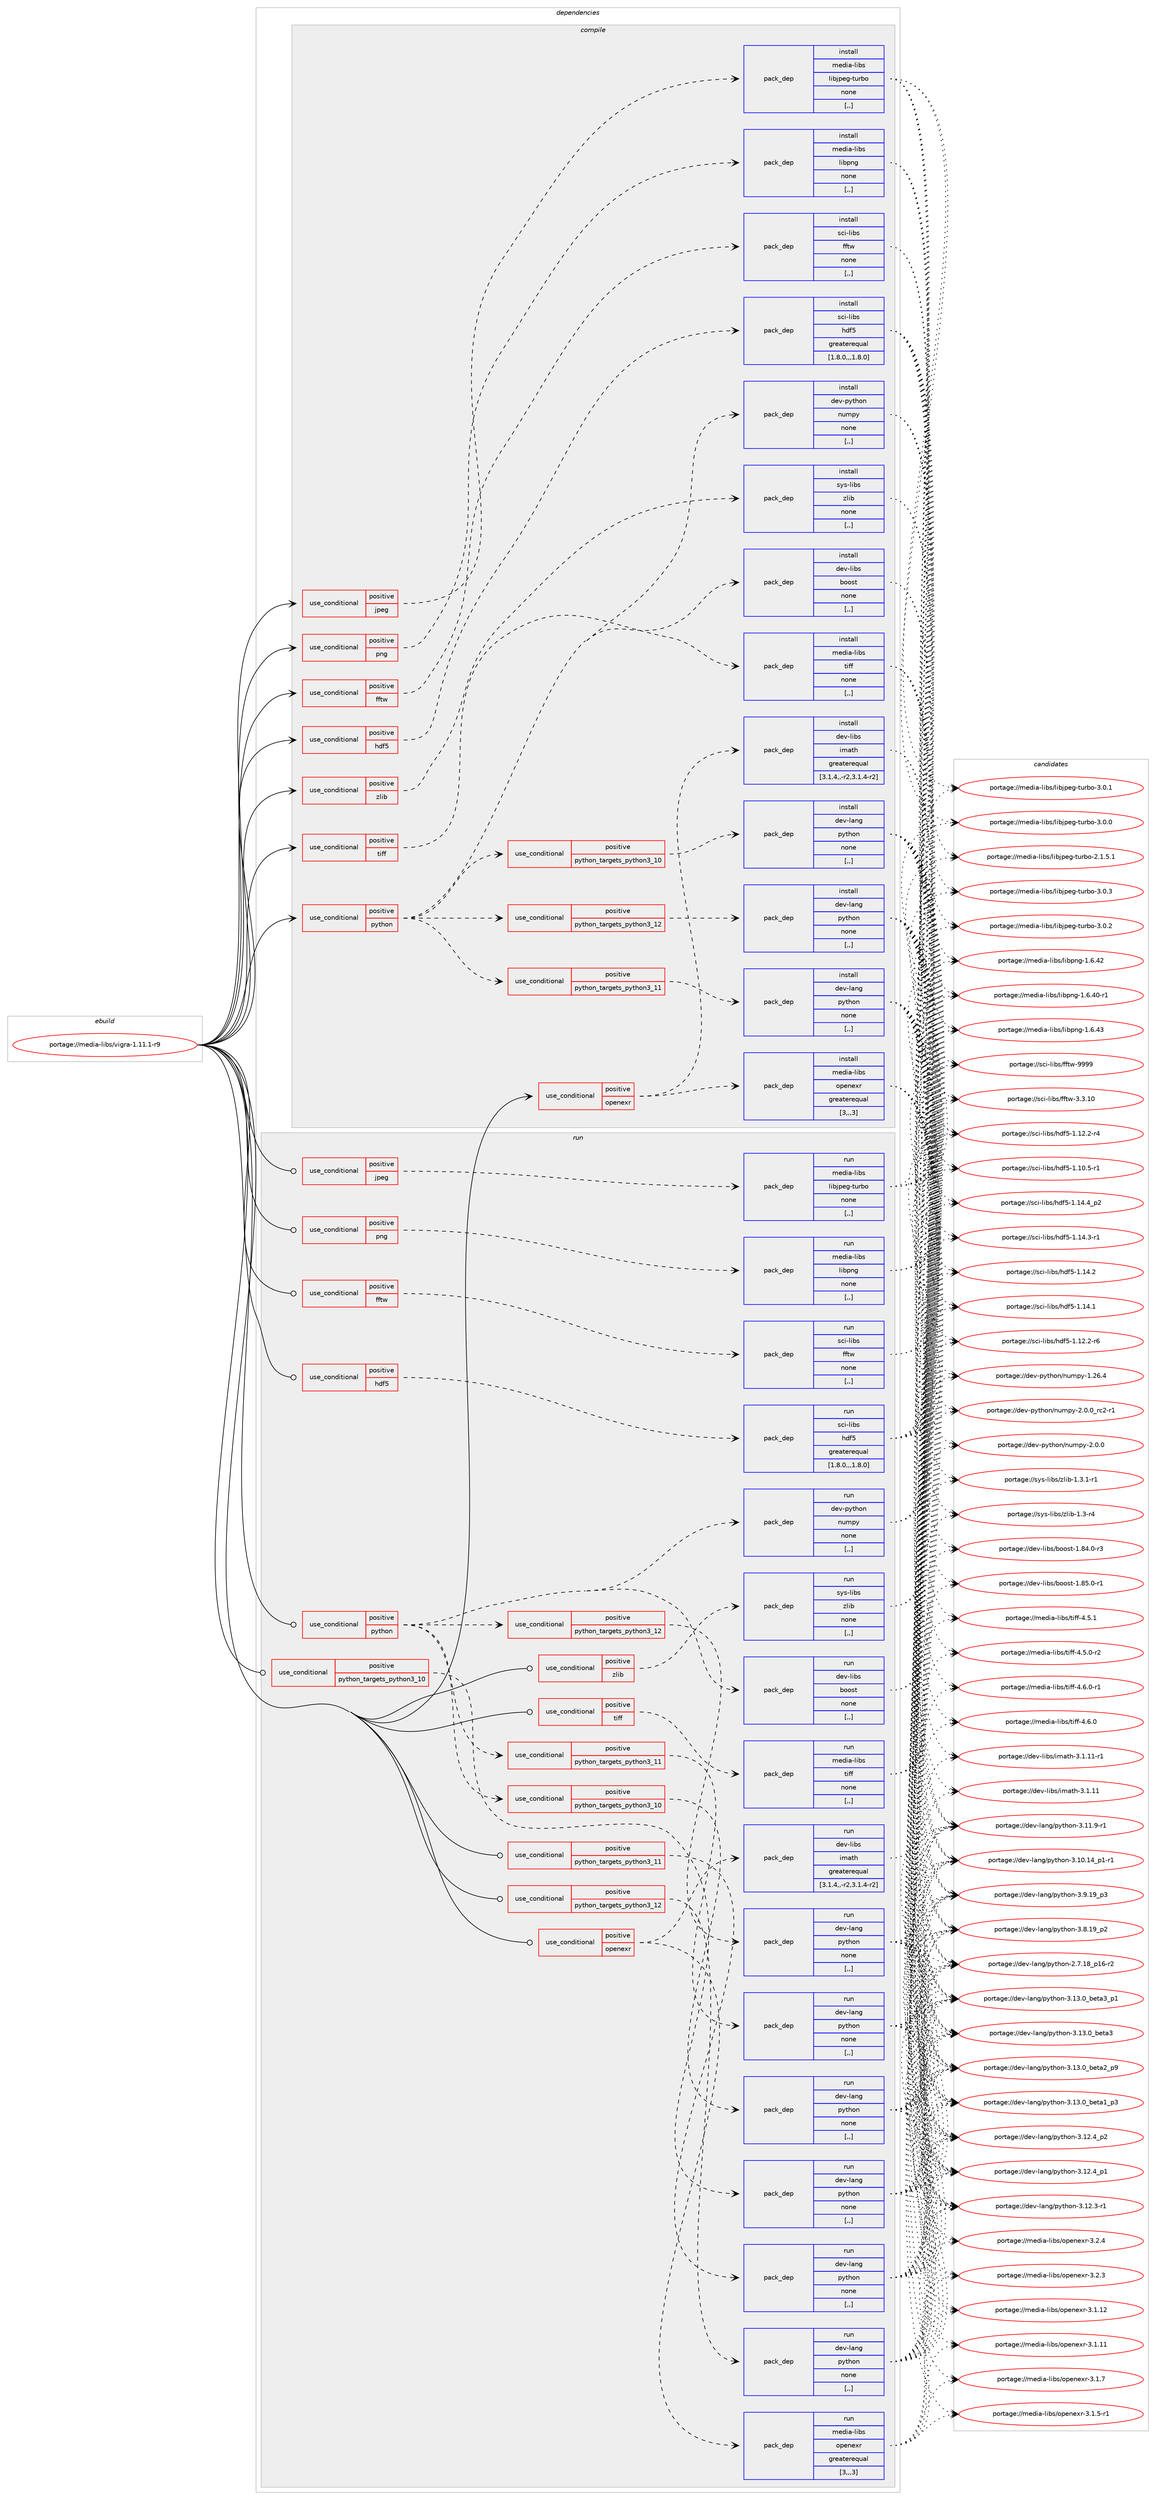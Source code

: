 digraph prolog {

# *************
# Graph options
# *************

newrank=true;
concentrate=true;
compound=true;
graph [rankdir=LR,fontname=Helvetica,fontsize=10,ranksep=1.5];#, ranksep=2.5, nodesep=0.2];
edge  [arrowhead=vee];
node  [fontname=Helvetica,fontsize=10];

# **********
# The ebuild
# **********

subgraph cluster_leftcol {
color=gray;
label=<<i>ebuild</i>>;
id [label="portage://media-libs/vigra-1.11.1-r9", color=red, width=4, href="../media-libs/vigra-1.11.1-r9.svg"];
}

# ****************
# The dependencies
# ****************

subgraph cluster_midcol {
color=gray;
label=<<i>dependencies</i>>;
subgraph cluster_compile {
fillcolor="#eeeeee";
style=filled;
label=<<i>compile</i>>;
subgraph cond77506 {
dependency305119 [label=<<TABLE BORDER="0" CELLBORDER="1" CELLSPACING="0" CELLPADDING="4"><TR><TD ROWSPAN="3" CELLPADDING="10">use_conditional</TD></TR><TR><TD>positive</TD></TR><TR><TD>fftw</TD></TR></TABLE>>, shape=none, color=red];
subgraph pack225212 {
dependency305120 [label=<<TABLE BORDER="0" CELLBORDER="1" CELLSPACING="0" CELLPADDING="4" WIDTH="220"><TR><TD ROWSPAN="6" CELLPADDING="30">pack_dep</TD></TR><TR><TD WIDTH="110">install</TD></TR><TR><TD>sci-libs</TD></TR><TR><TD>fftw</TD></TR><TR><TD>none</TD></TR><TR><TD>[,,]</TD></TR></TABLE>>, shape=none, color=blue];
}
dependency305119:e -> dependency305120:w [weight=20,style="dashed",arrowhead="vee"];
}
id:e -> dependency305119:w [weight=20,style="solid",arrowhead="vee"];
subgraph cond77507 {
dependency305121 [label=<<TABLE BORDER="0" CELLBORDER="1" CELLSPACING="0" CELLPADDING="4"><TR><TD ROWSPAN="3" CELLPADDING="10">use_conditional</TD></TR><TR><TD>positive</TD></TR><TR><TD>hdf5</TD></TR></TABLE>>, shape=none, color=red];
subgraph pack225213 {
dependency305122 [label=<<TABLE BORDER="0" CELLBORDER="1" CELLSPACING="0" CELLPADDING="4" WIDTH="220"><TR><TD ROWSPAN="6" CELLPADDING="30">pack_dep</TD></TR><TR><TD WIDTH="110">install</TD></TR><TR><TD>sci-libs</TD></TR><TR><TD>hdf5</TD></TR><TR><TD>greaterequal</TD></TR><TR><TD>[1.8.0,,,1.8.0]</TD></TR></TABLE>>, shape=none, color=blue];
}
dependency305121:e -> dependency305122:w [weight=20,style="dashed",arrowhead="vee"];
}
id:e -> dependency305121:w [weight=20,style="solid",arrowhead="vee"];
subgraph cond77508 {
dependency305123 [label=<<TABLE BORDER="0" CELLBORDER="1" CELLSPACING="0" CELLPADDING="4"><TR><TD ROWSPAN="3" CELLPADDING="10">use_conditional</TD></TR><TR><TD>positive</TD></TR><TR><TD>jpeg</TD></TR></TABLE>>, shape=none, color=red];
subgraph pack225214 {
dependency305124 [label=<<TABLE BORDER="0" CELLBORDER="1" CELLSPACING="0" CELLPADDING="4" WIDTH="220"><TR><TD ROWSPAN="6" CELLPADDING="30">pack_dep</TD></TR><TR><TD WIDTH="110">install</TD></TR><TR><TD>media-libs</TD></TR><TR><TD>libjpeg-turbo</TD></TR><TR><TD>none</TD></TR><TR><TD>[,,]</TD></TR></TABLE>>, shape=none, color=blue];
}
dependency305123:e -> dependency305124:w [weight=20,style="dashed",arrowhead="vee"];
}
id:e -> dependency305123:w [weight=20,style="solid",arrowhead="vee"];
subgraph cond77509 {
dependency305125 [label=<<TABLE BORDER="0" CELLBORDER="1" CELLSPACING="0" CELLPADDING="4"><TR><TD ROWSPAN="3" CELLPADDING="10">use_conditional</TD></TR><TR><TD>positive</TD></TR><TR><TD>openexr</TD></TR></TABLE>>, shape=none, color=red];
subgraph pack225215 {
dependency305126 [label=<<TABLE BORDER="0" CELLBORDER="1" CELLSPACING="0" CELLPADDING="4" WIDTH="220"><TR><TD ROWSPAN="6" CELLPADDING="30">pack_dep</TD></TR><TR><TD WIDTH="110">install</TD></TR><TR><TD>dev-libs</TD></TR><TR><TD>imath</TD></TR><TR><TD>greaterequal</TD></TR><TR><TD>[3.1.4,,-r2,3.1.4-r2]</TD></TR></TABLE>>, shape=none, color=blue];
}
dependency305125:e -> dependency305126:w [weight=20,style="dashed",arrowhead="vee"];
subgraph pack225216 {
dependency305127 [label=<<TABLE BORDER="0" CELLBORDER="1" CELLSPACING="0" CELLPADDING="4" WIDTH="220"><TR><TD ROWSPAN="6" CELLPADDING="30">pack_dep</TD></TR><TR><TD WIDTH="110">install</TD></TR><TR><TD>media-libs</TD></TR><TR><TD>openexr</TD></TR><TR><TD>greaterequal</TD></TR><TR><TD>[3,,,3]</TD></TR></TABLE>>, shape=none, color=blue];
}
dependency305125:e -> dependency305127:w [weight=20,style="dashed",arrowhead="vee"];
}
id:e -> dependency305125:w [weight=20,style="solid",arrowhead="vee"];
subgraph cond77510 {
dependency305128 [label=<<TABLE BORDER="0" CELLBORDER="1" CELLSPACING="0" CELLPADDING="4"><TR><TD ROWSPAN="3" CELLPADDING="10">use_conditional</TD></TR><TR><TD>positive</TD></TR><TR><TD>png</TD></TR></TABLE>>, shape=none, color=red];
subgraph pack225217 {
dependency305129 [label=<<TABLE BORDER="0" CELLBORDER="1" CELLSPACING="0" CELLPADDING="4" WIDTH="220"><TR><TD ROWSPAN="6" CELLPADDING="30">pack_dep</TD></TR><TR><TD WIDTH="110">install</TD></TR><TR><TD>media-libs</TD></TR><TR><TD>libpng</TD></TR><TR><TD>none</TD></TR><TR><TD>[,,]</TD></TR></TABLE>>, shape=none, color=blue];
}
dependency305128:e -> dependency305129:w [weight=20,style="dashed",arrowhead="vee"];
}
id:e -> dependency305128:w [weight=20,style="solid",arrowhead="vee"];
subgraph cond77511 {
dependency305130 [label=<<TABLE BORDER="0" CELLBORDER="1" CELLSPACING="0" CELLPADDING="4"><TR><TD ROWSPAN="3" CELLPADDING="10">use_conditional</TD></TR><TR><TD>positive</TD></TR><TR><TD>python</TD></TR></TABLE>>, shape=none, color=red];
subgraph cond77512 {
dependency305131 [label=<<TABLE BORDER="0" CELLBORDER="1" CELLSPACING="0" CELLPADDING="4"><TR><TD ROWSPAN="3" CELLPADDING="10">use_conditional</TD></TR><TR><TD>positive</TD></TR><TR><TD>python_targets_python3_10</TD></TR></TABLE>>, shape=none, color=red];
subgraph pack225218 {
dependency305132 [label=<<TABLE BORDER="0" CELLBORDER="1" CELLSPACING="0" CELLPADDING="4" WIDTH="220"><TR><TD ROWSPAN="6" CELLPADDING="30">pack_dep</TD></TR><TR><TD WIDTH="110">install</TD></TR><TR><TD>dev-lang</TD></TR><TR><TD>python</TD></TR><TR><TD>none</TD></TR><TR><TD>[,,]</TD></TR></TABLE>>, shape=none, color=blue];
}
dependency305131:e -> dependency305132:w [weight=20,style="dashed",arrowhead="vee"];
}
dependency305130:e -> dependency305131:w [weight=20,style="dashed",arrowhead="vee"];
subgraph cond77513 {
dependency305133 [label=<<TABLE BORDER="0" CELLBORDER="1" CELLSPACING="0" CELLPADDING="4"><TR><TD ROWSPAN="3" CELLPADDING="10">use_conditional</TD></TR><TR><TD>positive</TD></TR><TR><TD>python_targets_python3_11</TD></TR></TABLE>>, shape=none, color=red];
subgraph pack225219 {
dependency305134 [label=<<TABLE BORDER="0" CELLBORDER="1" CELLSPACING="0" CELLPADDING="4" WIDTH="220"><TR><TD ROWSPAN="6" CELLPADDING="30">pack_dep</TD></TR><TR><TD WIDTH="110">install</TD></TR><TR><TD>dev-lang</TD></TR><TR><TD>python</TD></TR><TR><TD>none</TD></TR><TR><TD>[,,]</TD></TR></TABLE>>, shape=none, color=blue];
}
dependency305133:e -> dependency305134:w [weight=20,style="dashed",arrowhead="vee"];
}
dependency305130:e -> dependency305133:w [weight=20,style="dashed",arrowhead="vee"];
subgraph cond77514 {
dependency305135 [label=<<TABLE BORDER="0" CELLBORDER="1" CELLSPACING="0" CELLPADDING="4"><TR><TD ROWSPAN="3" CELLPADDING="10">use_conditional</TD></TR><TR><TD>positive</TD></TR><TR><TD>python_targets_python3_12</TD></TR></TABLE>>, shape=none, color=red];
subgraph pack225220 {
dependency305136 [label=<<TABLE BORDER="0" CELLBORDER="1" CELLSPACING="0" CELLPADDING="4" WIDTH="220"><TR><TD ROWSPAN="6" CELLPADDING="30">pack_dep</TD></TR><TR><TD WIDTH="110">install</TD></TR><TR><TD>dev-lang</TD></TR><TR><TD>python</TD></TR><TR><TD>none</TD></TR><TR><TD>[,,]</TD></TR></TABLE>>, shape=none, color=blue];
}
dependency305135:e -> dependency305136:w [weight=20,style="dashed",arrowhead="vee"];
}
dependency305130:e -> dependency305135:w [weight=20,style="dashed",arrowhead="vee"];
subgraph pack225221 {
dependency305137 [label=<<TABLE BORDER="0" CELLBORDER="1" CELLSPACING="0" CELLPADDING="4" WIDTH="220"><TR><TD ROWSPAN="6" CELLPADDING="30">pack_dep</TD></TR><TR><TD WIDTH="110">install</TD></TR><TR><TD>dev-libs</TD></TR><TR><TD>boost</TD></TR><TR><TD>none</TD></TR><TR><TD>[,,]</TD></TR></TABLE>>, shape=none, color=blue];
}
dependency305130:e -> dependency305137:w [weight=20,style="dashed",arrowhead="vee"];
subgraph pack225222 {
dependency305138 [label=<<TABLE BORDER="0" CELLBORDER="1" CELLSPACING="0" CELLPADDING="4" WIDTH="220"><TR><TD ROWSPAN="6" CELLPADDING="30">pack_dep</TD></TR><TR><TD WIDTH="110">install</TD></TR><TR><TD>dev-python</TD></TR><TR><TD>numpy</TD></TR><TR><TD>none</TD></TR><TR><TD>[,,]</TD></TR></TABLE>>, shape=none, color=blue];
}
dependency305130:e -> dependency305138:w [weight=20,style="dashed",arrowhead="vee"];
}
id:e -> dependency305130:w [weight=20,style="solid",arrowhead="vee"];
subgraph cond77515 {
dependency305139 [label=<<TABLE BORDER="0" CELLBORDER="1" CELLSPACING="0" CELLPADDING="4"><TR><TD ROWSPAN="3" CELLPADDING="10">use_conditional</TD></TR><TR><TD>positive</TD></TR><TR><TD>tiff</TD></TR></TABLE>>, shape=none, color=red];
subgraph pack225223 {
dependency305140 [label=<<TABLE BORDER="0" CELLBORDER="1" CELLSPACING="0" CELLPADDING="4" WIDTH="220"><TR><TD ROWSPAN="6" CELLPADDING="30">pack_dep</TD></TR><TR><TD WIDTH="110">install</TD></TR><TR><TD>media-libs</TD></TR><TR><TD>tiff</TD></TR><TR><TD>none</TD></TR><TR><TD>[,,]</TD></TR></TABLE>>, shape=none, color=blue];
}
dependency305139:e -> dependency305140:w [weight=20,style="dashed",arrowhead="vee"];
}
id:e -> dependency305139:w [weight=20,style="solid",arrowhead="vee"];
subgraph cond77516 {
dependency305141 [label=<<TABLE BORDER="0" CELLBORDER="1" CELLSPACING="0" CELLPADDING="4"><TR><TD ROWSPAN="3" CELLPADDING="10">use_conditional</TD></TR><TR><TD>positive</TD></TR><TR><TD>zlib</TD></TR></TABLE>>, shape=none, color=red];
subgraph pack225224 {
dependency305142 [label=<<TABLE BORDER="0" CELLBORDER="1" CELLSPACING="0" CELLPADDING="4" WIDTH="220"><TR><TD ROWSPAN="6" CELLPADDING="30">pack_dep</TD></TR><TR><TD WIDTH="110">install</TD></TR><TR><TD>sys-libs</TD></TR><TR><TD>zlib</TD></TR><TR><TD>none</TD></TR><TR><TD>[,,]</TD></TR></TABLE>>, shape=none, color=blue];
}
dependency305141:e -> dependency305142:w [weight=20,style="dashed",arrowhead="vee"];
}
id:e -> dependency305141:w [weight=20,style="solid",arrowhead="vee"];
}
subgraph cluster_compileandrun {
fillcolor="#eeeeee";
style=filled;
label=<<i>compile and run</i>>;
}
subgraph cluster_run {
fillcolor="#eeeeee";
style=filled;
label=<<i>run</i>>;
subgraph cond77517 {
dependency305143 [label=<<TABLE BORDER="0" CELLBORDER="1" CELLSPACING="0" CELLPADDING="4"><TR><TD ROWSPAN="3" CELLPADDING="10">use_conditional</TD></TR><TR><TD>positive</TD></TR><TR><TD>fftw</TD></TR></TABLE>>, shape=none, color=red];
subgraph pack225225 {
dependency305144 [label=<<TABLE BORDER="0" CELLBORDER="1" CELLSPACING="0" CELLPADDING="4" WIDTH="220"><TR><TD ROWSPAN="6" CELLPADDING="30">pack_dep</TD></TR><TR><TD WIDTH="110">run</TD></TR><TR><TD>sci-libs</TD></TR><TR><TD>fftw</TD></TR><TR><TD>none</TD></TR><TR><TD>[,,]</TD></TR></TABLE>>, shape=none, color=blue];
}
dependency305143:e -> dependency305144:w [weight=20,style="dashed",arrowhead="vee"];
}
id:e -> dependency305143:w [weight=20,style="solid",arrowhead="odot"];
subgraph cond77518 {
dependency305145 [label=<<TABLE BORDER="0" CELLBORDER="1" CELLSPACING="0" CELLPADDING="4"><TR><TD ROWSPAN="3" CELLPADDING="10">use_conditional</TD></TR><TR><TD>positive</TD></TR><TR><TD>hdf5</TD></TR></TABLE>>, shape=none, color=red];
subgraph pack225226 {
dependency305146 [label=<<TABLE BORDER="0" CELLBORDER="1" CELLSPACING="0" CELLPADDING="4" WIDTH="220"><TR><TD ROWSPAN="6" CELLPADDING="30">pack_dep</TD></TR><TR><TD WIDTH="110">run</TD></TR><TR><TD>sci-libs</TD></TR><TR><TD>hdf5</TD></TR><TR><TD>greaterequal</TD></TR><TR><TD>[1.8.0,,,1.8.0]</TD></TR></TABLE>>, shape=none, color=blue];
}
dependency305145:e -> dependency305146:w [weight=20,style="dashed",arrowhead="vee"];
}
id:e -> dependency305145:w [weight=20,style="solid",arrowhead="odot"];
subgraph cond77519 {
dependency305147 [label=<<TABLE BORDER="0" CELLBORDER="1" CELLSPACING="0" CELLPADDING="4"><TR><TD ROWSPAN="3" CELLPADDING="10">use_conditional</TD></TR><TR><TD>positive</TD></TR><TR><TD>jpeg</TD></TR></TABLE>>, shape=none, color=red];
subgraph pack225227 {
dependency305148 [label=<<TABLE BORDER="0" CELLBORDER="1" CELLSPACING="0" CELLPADDING="4" WIDTH="220"><TR><TD ROWSPAN="6" CELLPADDING="30">pack_dep</TD></TR><TR><TD WIDTH="110">run</TD></TR><TR><TD>media-libs</TD></TR><TR><TD>libjpeg-turbo</TD></TR><TR><TD>none</TD></TR><TR><TD>[,,]</TD></TR></TABLE>>, shape=none, color=blue];
}
dependency305147:e -> dependency305148:w [weight=20,style="dashed",arrowhead="vee"];
}
id:e -> dependency305147:w [weight=20,style="solid",arrowhead="odot"];
subgraph cond77520 {
dependency305149 [label=<<TABLE BORDER="0" CELLBORDER="1" CELLSPACING="0" CELLPADDING="4"><TR><TD ROWSPAN="3" CELLPADDING="10">use_conditional</TD></TR><TR><TD>positive</TD></TR><TR><TD>openexr</TD></TR></TABLE>>, shape=none, color=red];
subgraph pack225228 {
dependency305150 [label=<<TABLE BORDER="0" CELLBORDER="1" CELLSPACING="0" CELLPADDING="4" WIDTH="220"><TR><TD ROWSPAN="6" CELLPADDING="30">pack_dep</TD></TR><TR><TD WIDTH="110">run</TD></TR><TR><TD>dev-libs</TD></TR><TR><TD>imath</TD></TR><TR><TD>greaterequal</TD></TR><TR><TD>[3.1.4,,-r2,3.1.4-r2]</TD></TR></TABLE>>, shape=none, color=blue];
}
dependency305149:e -> dependency305150:w [weight=20,style="dashed",arrowhead="vee"];
subgraph pack225229 {
dependency305151 [label=<<TABLE BORDER="0" CELLBORDER="1" CELLSPACING="0" CELLPADDING="4" WIDTH="220"><TR><TD ROWSPAN="6" CELLPADDING="30">pack_dep</TD></TR><TR><TD WIDTH="110">run</TD></TR><TR><TD>media-libs</TD></TR><TR><TD>openexr</TD></TR><TR><TD>greaterequal</TD></TR><TR><TD>[3,,,3]</TD></TR></TABLE>>, shape=none, color=blue];
}
dependency305149:e -> dependency305151:w [weight=20,style="dashed",arrowhead="vee"];
}
id:e -> dependency305149:w [weight=20,style="solid",arrowhead="odot"];
subgraph cond77521 {
dependency305152 [label=<<TABLE BORDER="0" CELLBORDER="1" CELLSPACING="0" CELLPADDING="4"><TR><TD ROWSPAN="3" CELLPADDING="10">use_conditional</TD></TR><TR><TD>positive</TD></TR><TR><TD>png</TD></TR></TABLE>>, shape=none, color=red];
subgraph pack225230 {
dependency305153 [label=<<TABLE BORDER="0" CELLBORDER="1" CELLSPACING="0" CELLPADDING="4" WIDTH="220"><TR><TD ROWSPAN="6" CELLPADDING="30">pack_dep</TD></TR><TR><TD WIDTH="110">run</TD></TR><TR><TD>media-libs</TD></TR><TR><TD>libpng</TD></TR><TR><TD>none</TD></TR><TR><TD>[,,]</TD></TR></TABLE>>, shape=none, color=blue];
}
dependency305152:e -> dependency305153:w [weight=20,style="dashed",arrowhead="vee"];
}
id:e -> dependency305152:w [weight=20,style="solid",arrowhead="odot"];
subgraph cond77522 {
dependency305154 [label=<<TABLE BORDER="0" CELLBORDER="1" CELLSPACING="0" CELLPADDING="4"><TR><TD ROWSPAN="3" CELLPADDING="10">use_conditional</TD></TR><TR><TD>positive</TD></TR><TR><TD>python</TD></TR></TABLE>>, shape=none, color=red];
subgraph cond77523 {
dependency305155 [label=<<TABLE BORDER="0" CELLBORDER="1" CELLSPACING="0" CELLPADDING="4"><TR><TD ROWSPAN="3" CELLPADDING="10">use_conditional</TD></TR><TR><TD>positive</TD></TR><TR><TD>python_targets_python3_10</TD></TR></TABLE>>, shape=none, color=red];
subgraph pack225231 {
dependency305156 [label=<<TABLE BORDER="0" CELLBORDER="1" CELLSPACING="0" CELLPADDING="4" WIDTH="220"><TR><TD ROWSPAN="6" CELLPADDING="30">pack_dep</TD></TR><TR><TD WIDTH="110">run</TD></TR><TR><TD>dev-lang</TD></TR><TR><TD>python</TD></TR><TR><TD>none</TD></TR><TR><TD>[,,]</TD></TR></TABLE>>, shape=none, color=blue];
}
dependency305155:e -> dependency305156:w [weight=20,style="dashed",arrowhead="vee"];
}
dependency305154:e -> dependency305155:w [weight=20,style="dashed",arrowhead="vee"];
subgraph cond77524 {
dependency305157 [label=<<TABLE BORDER="0" CELLBORDER="1" CELLSPACING="0" CELLPADDING="4"><TR><TD ROWSPAN="3" CELLPADDING="10">use_conditional</TD></TR><TR><TD>positive</TD></TR><TR><TD>python_targets_python3_11</TD></TR></TABLE>>, shape=none, color=red];
subgraph pack225232 {
dependency305158 [label=<<TABLE BORDER="0" CELLBORDER="1" CELLSPACING="0" CELLPADDING="4" WIDTH="220"><TR><TD ROWSPAN="6" CELLPADDING="30">pack_dep</TD></TR><TR><TD WIDTH="110">run</TD></TR><TR><TD>dev-lang</TD></TR><TR><TD>python</TD></TR><TR><TD>none</TD></TR><TR><TD>[,,]</TD></TR></TABLE>>, shape=none, color=blue];
}
dependency305157:e -> dependency305158:w [weight=20,style="dashed",arrowhead="vee"];
}
dependency305154:e -> dependency305157:w [weight=20,style="dashed",arrowhead="vee"];
subgraph cond77525 {
dependency305159 [label=<<TABLE BORDER="0" CELLBORDER="1" CELLSPACING="0" CELLPADDING="4"><TR><TD ROWSPAN="3" CELLPADDING="10">use_conditional</TD></TR><TR><TD>positive</TD></TR><TR><TD>python_targets_python3_12</TD></TR></TABLE>>, shape=none, color=red];
subgraph pack225233 {
dependency305160 [label=<<TABLE BORDER="0" CELLBORDER="1" CELLSPACING="0" CELLPADDING="4" WIDTH="220"><TR><TD ROWSPAN="6" CELLPADDING="30">pack_dep</TD></TR><TR><TD WIDTH="110">run</TD></TR><TR><TD>dev-lang</TD></TR><TR><TD>python</TD></TR><TR><TD>none</TD></TR><TR><TD>[,,]</TD></TR></TABLE>>, shape=none, color=blue];
}
dependency305159:e -> dependency305160:w [weight=20,style="dashed",arrowhead="vee"];
}
dependency305154:e -> dependency305159:w [weight=20,style="dashed",arrowhead="vee"];
subgraph pack225234 {
dependency305161 [label=<<TABLE BORDER="0" CELLBORDER="1" CELLSPACING="0" CELLPADDING="4" WIDTH="220"><TR><TD ROWSPAN="6" CELLPADDING="30">pack_dep</TD></TR><TR><TD WIDTH="110">run</TD></TR><TR><TD>dev-libs</TD></TR><TR><TD>boost</TD></TR><TR><TD>none</TD></TR><TR><TD>[,,]</TD></TR></TABLE>>, shape=none, color=blue];
}
dependency305154:e -> dependency305161:w [weight=20,style="dashed",arrowhead="vee"];
subgraph pack225235 {
dependency305162 [label=<<TABLE BORDER="0" CELLBORDER="1" CELLSPACING="0" CELLPADDING="4" WIDTH="220"><TR><TD ROWSPAN="6" CELLPADDING="30">pack_dep</TD></TR><TR><TD WIDTH="110">run</TD></TR><TR><TD>dev-python</TD></TR><TR><TD>numpy</TD></TR><TR><TD>none</TD></TR><TR><TD>[,,]</TD></TR></TABLE>>, shape=none, color=blue];
}
dependency305154:e -> dependency305162:w [weight=20,style="dashed",arrowhead="vee"];
}
id:e -> dependency305154:w [weight=20,style="solid",arrowhead="odot"];
subgraph cond77526 {
dependency305163 [label=<<TABLE BORDER="0" CELLBORDER="1" CELLSPACING="0" CELLPADDING="4"><TR><TD ROWSPAN="3" CELLPADDING="10">use_conditional</TD></TR><TR><TD>positive</TD></TR><TR><TD>python_targets_python3_10</TD></TR></TABLE>>, shape=none, color=red];
subgraph pack225236 {
dependency305164 [label=<<TABLE BORDER="0" CELLBORDER="1" CELLSPACING="0" CELLPADDING="4" WIDTH="220"><TR><TD ROWSPAN="6" CELLPADDING="30">pack_dep</TD></TR><TR><TD WIDTH="110">run</TD></TR><TR><TD>dev-lang</TD></TR><TR><TD>python</TD></TR><TR><TD>none</TD></TR><TR><TD>[,,]</TD></TR></TABLE>>, shape=none, color=blue];
}
dependency305163:e -> dependency305164:w [weight=20,style="dashed",arrowhead="vee"];
}
id:e -> dependency305163:w [weight=20,style="solid",arrowhead="odot"];
subgraph cond77527 {
dependency305165 [label=<<TABLE BORDER="0" CELLBORDER="1" CELLSPACING="0" CELLPADDING="4"><TR><TD ROWSPAN="3" CELLPADDING="10">use_conditional</TD></TR><TR><TD>positive</TD></TR><TR><TD>python_targets_python3_11</TD></TR></TABLE>>, shape=none, color=red];
subgraph pack225237 {
dependency305166 [label=<<TABLE BORDER="0" CELLBORDER="1" CELLSPACING="0" CELLPADDING="4" WIDTH="220"><TR><TD ROWSPAN="6" CELLPADDING="30">pack_dep</TD></TR><TR><TD WIDTH="110">run</TD></TR><TR><TD>dev-lang</TD></TR><TR><TD>python</TD></TR><TR><TD>none</TD></TR><TR><TD>[,,]</TD></TR></TABLE>>, shape=none, color=blue];
}
dependency305165:e -> dependency305166:w [weight=20,style="dashed",arrowhead="vee"];
}
id:e -> dependency305165:w [weight=20,style="solid",arrowhead="odot"];
subgraph cond77528 {
dependency305167 [label=<<TABLE BORDER="0" CELLBORDER="1" CELLSPACING="0" CELLPADDING="4"><TR><TD ROWSPAN="3" CELLPADDING="10">use_conditional</TD></TR><TR><TD>positive</TD></TR><TR><TD>python_targets_python3_12</TD></TR></TABLE>>, shape=none, color=red];
subgraph pack225238 {
dependency305168 [label=<<TABLE BORDER="0" CELLBORDER="1" CELLSPACING="0" CELLPADDING="4" WIDTH="220"><TR><TD ROWSPAN="6" CELLPADDING="30">pack_dep</TD></TR><TR><TD WIDTH="110">run</TD></TR><TR><TD>dev-lang</TD></TR><TR><TD>python</TD></TR><TR><TD>none</TD></TR><TR><TD>[,,]</TD></TR></TABLE>>, shape=none, color=blue];
}
dependency305167:e -> dependency305168:w [weight=20,style="dashed",arrowhead="vee"];
}
id:e -> dependency305167:w [weight=20,style="solid",arrowhead="odot"];
subgraph cond77529 {
dependency305169 [label=<<TABLE BORDER="0" CELLBORDER="1" CELLSPACING="0" CELLPADDING="4"><TR><TD ROWSPAN="3" CELLPADDING="10">use_conditional</TD></TR><TR><TD>positive</TD></TR><TR><TD>tiff</TD></TR></TABLE>>, shape=none, color=red];
subgraph pack225239 {
dependency305170 [label=<<TABLE BORDER="0" CELLBORDER="1" CELLSPACING="0" CELLPADDING="4" WIDTH="220"><TR><TD ROWSPAN="6" CELLPADDING="30">pack_dep</TD></TR><TR><TD WIDTH="110">run</TD></TR><TR><TD>media-libs</TD></TR><TR><TD>tiff</TD></TR><TR><TD>none</TD></TR><TR><TD>[,,]</TD></TR></TABLE>>, shape=none, color=blue];
}
dependency305169:e -> dependency305170:w [weight=20,style="dashed",arrowhead="vee"];
}
id:e -> dependency305169:w [weight=20,style="solid",arrowhead="odot"];
subgraph cond77530 {
dependency305171 [label=<<TABLE BORDER="0" CELLBORDER="1" CELLSPACING="0" CELLPADDING="4"><TR><TD ROWSPAN="3" CELLPADDING="10">use_conditional</TD></TR><TR><TD>positive</TD></TR><TR><TD>zlib</TD></TR></TABLE>>, shape=none, color=red];
subgraph pack225240 {
dependency305172 [label=<<TABLE BORDER="0" CELLBORDER="1" CELLSPACING="0" CELLPADDING="4" WIDTH="220"><TR><TD ROWSPAN="6" CELLPADDING="30">pack_dep</TD></TR><TR><TD WIDTH="110">run</TD></TR><TR><TD>sys-libs</TD></TR><TR><TD>zlib</TD></TR><TR><TD>none</TD></TR><TR><TD>[,,]</TD></TR></TABLE>>, shape=none, color=blue];
}
dependency305171:e -> dependency305172:w [weight=20,style="dashed",arrowhead="vee"];
}
id:e -> dependency305171:w [weight=20,style="solid",arrowhead="odot"];
}
}

# **************
# The candidates
# **************

subgraph cluster_choices {
rank=same;
color=gray;
label=<<i>candidates</i>>;

subgraph choice225212 {
color=black;
nodesep=1;
choice115991054510810598115471021021161194557575757 [label="portage://sci-libs/fftw-9999", color=red, width=4,href="../sci-libs/fftw-9999.svg"];
choice1159910545108105981154710210211611945514651464948 [label="portage://sci-libs/fftw-3.3.10", color=red, width=4,href="../sci-libs/fftw-3.3.10.svg"];
dependency305120:e -> choice115991054510810598115471021021161194557575757:w [style=dotted,weight="100"];
dependency305120:e -> choice1159910545108105981154710210211611945514651464948:w [style=dotted,weight="100"];
}
subgraph choice225213 {
color=black;
nodesep=1;
choice1159910545108105981154710410010253454946495246529511250 [label="portage://sci-libs/hdf5-1.14.4_p2", color=red, width=4,href="../sci-libs/hdf5-1.14.4_p2.svg"];
choice1159910545108105981154710410010253454946495246514511449 [label="portage://sci-libs/hdf5-1.14.3-r1", color=red, width=4,href="../sci-libs/hdf5-1.14.3-r1.svg"];
choice115991054510810598115471041001025345494649524650 [label="portage://sci-libs/hdf5-1.14.2", color=red, width=4,href="../sci-libs/hdf5-1.14.2.svg"];
choice115991054510810598115471041001025345494649524649 [label="portage://sci-libs/hdf5-1.14.1", color=red, width=4,href="../sci-libs/hdf5-1.14.1.svg"];
choice1159910545108105981154710410010253454946495046504511454 [label="portage://sci-libs/hdf5-1.12.2-r6", color=red, width=4,href="../sci-libs/hdf5-1.12.2-r6.svg"];
choice1159910545108105981154710410010253454946495046504511452 [label="portage://sci-libs/hdf5-1.12.2-r4", color=red, width=4,href="../sci-libs/hdf5-1.12.2-r4.svg"];
choice1159910545108105981154710410010253454946494846534511449 [label="portage://sci-libs/hdf5-1.10.5-r1", color=red, width=4,href="../sci-libs/hdf5-1.10.5-r1.svg"];
dependency305122:e -> choice1159910545108105981154710410010253454946495246529511250:w [style=dotted,weight="100"];
dependency305122:e -> choice1159910545108105981154710410010253454946495246514511449:w [style=dotted,weight="100"];
dependency305122:e -> choice115991054510810598115471041001025345494649524650:w [style=dotted,weight="100"];
dependency305122:e -> choice115991054510810598115471041001025345494649524649:w [style=dotted,weight="100"];
dependency305122:e -> choice1159910545108105981154710410010253454946495046504511454:w [style=dotted,weight="100"];
dependency305122:e -> choice1159910545108105981154710410010253454946495046504511452:w [style=dotted,weight="100"];
dependency305122:e -> choice1159910545108105981154710410010253454946494846534511449:w [style=dotted,weight="100"];
}
subgraph choice225214 {
color=black;
nodesep=1;
choice10910110010597451081059811547108105981061121011034511611711498111455146484651 [label="portage://media-libs/libjpeg-turbo-3.0.3", color=red, width=4,href="../media-libs/libjpeg-turbo-3.0.3.svg"];
choice10910110010597451081059811547108105981061121011034511611711498111455146484650 [label="portage://media-libs/libjpeg-turbo-3.0.2", color=red, width=4,href="../media-libs/libjpeg-turbo-3.0.2.svg"];
choice10910110010597451081059811547108105981061121011034511611711498111455146484649 [label="portage://media-libs/libjpeg-turbo-3.0.1", color=red, width=4,href="../media-libs/libjpeg-turbo-3.0.1.svg"];
choice10910110010597451081059811547108105981061121011034511611711498111455146484648 [label="portage://media-libs/libjpeg-turbo-3.0.0", color=red, width=4,href="../media-libs/libjpeg-turbo-3.0.0.svg"];
choice109101100105974510810598115471081059810611210110345116117114981114550464946534649 [label="portage://media-libs/libjpeg-turbo-2.1.5.1", color=red, width=4,href="../media-libs/libjpeg-turbo-2.1.5.1.svg"];
dependency305124:e -> choice10910110010597451081059811547108105981061121011034511611711498111455146484651:w [style=dotted,weight="100"];
dependency305124:e -> choice10910110010597451081059811547108105981061121011034511611711498111455146484650:w [style=dotted,weight="100"];
dependency305124:e -> choice10910110010597451081059811547108105981061121011034511611711498111455146484649:w [style=dotted,weight="100"];
dependency305124:e -> choice10910110010597451081059811547108105981061121011034511611711498111455146484648:w [style=dotted,weight="100"];
dependency305124:e -> choice109101100105974510810598115471081059810611210110345116117114981114550464946534649:w [style=dotted,weight="100"];
}
subgraph choice225215 {
color=black;
nodesep=1;
choice10010111845108105981154710510997116104455146494649494511449 [label="portage://dev-libs/imath-3.1.11-r1", color=red, width=4,href="../dev-libs/imath-3.1.11-r1.svg"];
choice1001011184510810598115471051099711610445514649464949 [label="portage://dev-libs/imath-3.1.11", color=red, width=4,href="../dev-libs/imath-3.1.11.svg"];
dependency305126:e -> choice10010111845108105981154710510997116104455146494649494511449:w [style=dotted,weight="100"];
dependency305126:e -> choice1001011184510810598115471051099711610445514649464949:w [style=dotted,weight="100"];
}
subgraph choice225216 {
color=black;
nodesep=1;
choice10910110010597451081059811547111112101110101120114455146504652 [label="portage://media-libs/openexr-3.2.4", color=red, width=4,href="../media-libs/openexr-3.2.4.svg"];
choice10910110010597451081059811547111112101110101120114455146504651 [label="portage://media-libs/openexr-3.2.3", color=red, width=4,href="../media-libs/openexr-3.2.3.svg"];
choice1091011001059745108105981154711111210111010112011445514649464950 [label="portage://media-libs/openexr-3.1.12", color=red, width=4,href="../media-libs/openexr-3.1.12.svg"];
choice1091011001059745108105981154711111210111010112011445514649464949 [label="portage://media-libs/openexr-3.1.11", color=red, width=4,href="../media-libs/openexr-3.1.11.svg"];
choice10910110010597451081059811547111112101110101120114455146494655 [label="portage://media-libs/openexr-3.1.7", color=red, width=4,href="../media-libs/openexr-3.1.7.svg"];
choice109101100105974510810598115471111121011101011201144551464946534511449 [label="portage://media-libs/openexr-3.1.5-r1", color=red, width=4,href="../media-libs/openexr-3.1.5-r1.svg"];
dependency305127:e -> choice10910110010597451081059811547111112101110101120114455146504652:w [style=dotted,weight="100"];
dependency305127:e -> choice10910110010597451081059811547111112101110101120114455146504651:w [style=dotted,weight="100"];
dependency305127:e -> choice1091011001059745108105981154711111210111010112011445514649464950:w [style=dotted,weight="100"];
dependency305127:e -> choice1091011001059745108105981154711111210111010112011445514649464949:w [style=dotted,weight="100"];
dependency305127:e -> choice10910110010597451081059811547111112101110101120114455146494655:w [style=dotted,weight="100"];
dependency305127:e -> choice109101100105974510810598115471111121011101011201144551464946534511449:w [style=dotted,weight="100"];
}
subgraph choice225217 {
color=black;
nodesep=1;
choice109101100105974510810598115471081059811211010345494654465251 [label="portage://media-libs/libpng-1.6.43", color=red, width=4,href="../media-libs/libpng-1.6.43.svg"];
choice109101100105974510810598115471081059811211010345494654465250 [label="portage://media-libs/libpng-1.6.42", color=red, width=4,href="../media-libs/libpng-1.6.42.svg"];
choice1091011001059745108105981154710810598112110103454946544652484511449 [label="portage://media-libs/libpng-1.6.40-r1", color=red, width=4,href="../media-libs/libpng-1.6.40-r1.svg"];
dependency305129:e -> choice109101100105974510810598115471081059811211010345494654465251:w [style=dotted,weight="100"];
dependency305129:e -> choice109101100105974510810598115471081059811211010345494654465250:w [style=dotted,weight="100"];
dependency305129:e -> choice1091011001059745108105981154710810598112110103454946544652484511449:w [style=dotted,weight="100"];
}
subgraph choice225218 {
color=black;
nodesep=1;
choice10010111845108971101034711212111610411111045514649514648959810111697519511249 [label="portage://dev-lang/python-3.13.0_beta3_p1", color=red, width=4,href="../dev-lang/python-3.13.0_beta3_p1.svg"];
choice1001011184510897110103471121211161041111104551464951464895981011169751 [label="portage://dev-lang/python-3.13.0_beta3", color=red, width=4,href="../dev-lang/python-3.13.0_beta3.svg"];
choice10010111845108971101034711212111610411111045514649514648959810111697509511257 [label="portage://dev-lang/python-3.13.0_beta2_p9", color=red, width=4,href="../dev-lang/python-3.13.0_beta2_p9.svg"];
choice10010111845108971101034711212111610411111045514649514648959810111697499511251 [label="portage://dev-lang/python-3.13.0_beta1_p3", color=red, width=4,href="../dev-lang/python-3.13.0_beta1_p3.svg"];
choice100101118451089711010347112121116104111110455146495046529511250 [label="portage://dev-lang/python-3.12.4_p2", color=red, width=4,href="../dev-lang/python-3.12.4_p2.svg"];
choice100101118451089711010347112121116104111110455146495046529511249 [label="portage://dev-lang/python-3.12.4_p1", color=red, width=4,href="../dev-lang/python-3.12.4_p1.svg"];
choice100101118451089711010347112121116104111110455146495046514511449 [label="portage://dev-lang/python-3.12.3-r1", color=red, width=4,href="../dev-lang/python-3.12.3-r1.svg"];
choice100101118451089711010347112121116104111110455146494946574511449 [label="portage://dev-lang/python-3.11.9-r1", color=red, width=4,href="../dev-lang/python-3.11.9-r1.svg"];
choice100101118451089711010347112121116104111110455146494846495295112494511449 [label="portage://dev-lang/python-3.10.14_p1-r1", color=red, width=4,href="../dev-lang/python-3.10.14_p1-r1.svg"];
choice100101118451089711010347112121116104111110455146574649579511251 [label="portage://dev-lang/python-3.9.19_p3", color=red, width=4,href="../dev-lang/python-3.9.19_p3.svg"];
choice100101118451089711010347112121116104111110455146564649579511250 [label="portage://dev-lang/python-3.8.19_p2", color=red, width=4,href="../dev-lang/python-3.8.19_p2.svg"];
choice100101118451089711010347112121116104111110455046554649569511249544511450 [label="portage://dev-lang/python-2.7.18_p16-r2", color=red, width=4,href="../dev-lang/python-2.7.18_p16-r2.svg"];
dependency305132:e -> choice10010111845108971101034711212111610411111045514649514648959810111697519511249:w [style=dotted,weight="100"];
dependency305132:e -> choice1001011184510897110103471121211161041111104551464951464895981011169751:w [style=dotted,weight="100"];
dependency305132:e -> choice10010111845108971101034711212111610411111045514649514648959810111697509511257:w [style=dotted,weight="100"];
dependency305132:e -> choice10010111845108971101034711212111610411111045514649514648959810111697499511251:w [style=dotted,weight="100"];
dependency305132:e -> choice100101118451089711010347112121116104111110455146495046529511250:w [style=dotted,weight="100"];
dependency305132:e -> choice100101118451089711010347112121116104111110455146495046529511249:w [style=dotted,weight="100"];
dependency305132:e -> choice100101118451089711010347112121116104111110455146495046514511449:w [style=dotted,weight="100"];
dependency305132:e -> choice100101118451089711010347112121116104111110455146494946574511449:w [style=dotted,weight="100"];
dependency305132:e -> choice100101118451089711010347112121116104111110455146494846495295112494511449:w [style=dotted,weight="100"];
dependency305132:e -> choice100101118451089711010347112121116104111110455146574649579511251:w [style=dotted,weight="100"];
dependency305132:e -> choice100101118451089711010347112121116104111110455146564649579511250:w [style=dotted,weight="100"];
dependency305132:e -> choice100101118451089711010347112121116104111110455046554649569511249544511450:w [style=dotted,weight="100"];
}
subgraph choice225219 {
color=black;
nodesep=1;
choice10010111845108971101034711212111610411111045514649514648959810111697519511249 [label="portage://dev-lang/python-3.13.0_beta3_p1", color=red, width=4,href="../dev-lang/python-3.13.0_beta3_p1.svg"];
choice1001011184510897110103471121211161041111104551464951464895981011169751 [label="portage://dev-lang/python-3.13.0_beta3", color=red, width=4,href="../dev-lang/python-3.13.0_beta3.svg"];
choice10010111845108971101034711212111610411111045514649514648959810111697509511257 [label="portage://dev-lang/python-3.13.0_beta2_p9", color=red, width=4,href="../dev-lang/python-3.13.0_beta2_p9.svg"];
choice10010111845108971101034711212111610411111045514649514648959810111697499511251 [label="portage://dev-lang/python-3.13.0_beta1_p3", color=red, width=4,href="../dev-lang/python-3.13.0_beta1_p3.svg"];
choice100101118451089711010347112121116104111110455146495046529511250 [label="portage://dev-lang/python-3.12.4_p2", color=red, width=4,href="../dev-lang/python-3.12.4_p2.svg"];
choice100101118451089711010347112121116104111110455146495046529511249 [label="portage://dev-lang/python-3.12.4_p1", color=red, width=4,href="../dev-lang/python-3.12.4_p1.svg"];
choice100101118451089711010347112121116104111110455146495046514511449 [label="portage://dev-lang/python-3.12.3-r1", color=red, width=4,href="../dev-lang/python-3.12.3-r1.svg"];
choice100101118451089711010347112121116104111110455146494946574511449 [label="portage://dev-lang/python-3.11.9-r1", color=red, width=4,href="../dev-lang/python-3.11.9-r1.svg"];
choice100101118451089711010347112121116104111110455146494846495295112494511449 [label="portage://dev-lang/python-3.10.14_p1-r1", color=red, width=4,href="../dev-lang/python-3.10.14_p1-r1.svg"];
choice100101118451089711010347112121116104111110455146574649579511251 [label="portage://dev-lang/python-3.9.19_p3", color=red, width=4,href="../dev-lang/python-3.9.19_p3.svg"];
choice100101118451089711010347112121116104111110455146564649579511250 [label="portage://dev-lang/python-3.8.19_p2", color=red, width=4,href="../dev-lang/python-3.8.19_p2.svg"];
choice100101118451089711010347112121116104111110455046554649569511249544511450 [label="portage://dev-lang/python-2.7.18_p16-r2", color=red, width=4,href="../dev-lang/python-2.7.18_p16-r2.svg"];
dependency305134:e -> choice10010111845108971101034711212111610411111045514649514648959810111697519511249:w [style=dotted,weight="100"];
dependency305134:e -> choice1001011184510897110103471121211161041111104551464951464895981011169751:w [style=dotted,weight="100"];
dependency305134:e -> choice10010111845108971101034711212111610411111045514649514648959810111697509511257:w [style=dotted,weight="100"];
dependency305134:e -> choice10010111845108971101034711212111610411111045514649514648959810111697499511251:w [style=dotted,weight="100"];
dependency305134:e -> choice100101118451089711010347112121116104111110455146495046529511250:w [style=dotted,weight="100"];
dependency305134:e -> choice100101118451089711010347112121116104111110455146495046529511249:w [style=dotted,weight="100"];
dependency305134:e -> choice100101118451089711010347112121116104111110455146495046514511449:w [style=dotted,weight="100"];
dependency305134:e -> choice100101118451089711010347112121116104111110455146494946574511449:w [style=dotted,weight="100"];
dependency305134:e -> choice100101118451089711010347112121116104111110455146494846495295112494511449:w [style=dotted,weight="100"];
dependency305134:e -> choice100101118451089711010347112121116104111110455146574649579511251:w [style=dotted,weight="100"];
dependency305134:e -> choice100101118451089711010347112121116104111110455146564649579511250:w [style=dotted,weight="100"];
dependency305134:e -> choice100101118451089711010347112121116104111110455046554649569511249544511450:w [style=dotted,weight="100"];
}
subgraph choice225220 {
color=black;
nodesep=1;
choice10010111845108971101034711212111610411111045514649514648959810111697519511249 [label="portage://dev-lang/python-3.13.0_beta3_p1", color=red, width=4,href="../dev-lang/python-3.13.0_beta3_p1.svg"];
choice1001011184510897110103471121211161041111104551464951464895981011169751 [label="portage://dev-lang/python-3.13.0_beta3", color=red, width=4,href="../dev-lang/python-3.13.0_beta3.svg"];
choice10010111845108971101034711212111610411111045514649514648959810111697509511257 [label="portage://dev-lang/python-3.13.0_beta2_p9", color=red, width=4,href="../dev-lang/python-3.13.0_beta2_p9.svg"];
choice10010111845108971101034711212111610411111045514649514648959810111697499511251 [label="portage://dev-lang/python-3.13.0_beta1_p3", color=red, width=4,href="../dev-lang/python-3.13.0_beta1_p3.svg"];
choice100101118451089711010347112121116104111110455146495046529511250 [label="portage://dev-lang/python-3.12.4_p2", color=red, width=4,href="../dev-lang/python-3.12.4_p2.svg"];
choice100101118451089711010347112121116104111110455146495046529511249 [label="portage://dev-lang/python-3.12.4_p1", color=red, width=4,href="../dev-lang/python-3.12.4_p1.svg"];
choice100101118451089711010347112121116104111110455146495046514511449 [label="portage://dev-lang/python-3.12.3-r1", color=red, width=4,href="../dev-lang/python-3.12.3-r1.svg"];
choice100101118451089711010347112121116104111110455146494946574511449 [label="portage://dev-lang/python-3.11.9-r1", color=red, width=4,href="../dev-lang/python-3.11.9-r1.svg"];
choice100101118451089711010347112121116104111110455146494846495295112494511449 [label="portage://dev-lang/python-3.10.14_p1-r1", color=red, width=4,href="../dev-lang/python-3.10.14_p1-r1.svg"];
choice100101118451089711010347112121116104111110455146574649579511251 [label="portage://dev-lang/python-3.9.19_p3", color=red, width=4,href="../dev-lang/python-3.9.19_p3.svg"];
choice100101118451089711010347112121116104111110455146564649579511250 [label="portage://dev-lang/python-3.8.19_p2", color=red, width=4,href="../dev-lang/python-3.8.19_p2.svg"];
choice100101118451089711010347112121116104111110455046554649569511249544511450 [label="portage://dev-lang/python-2.7.18_p16-r2", color=red, width=4,href="../dev-lang/python-2.7.18_p16-r2.svg"];
dependency305136:e -> choice10010111845108971101034711212111610411111045514649514648959810111697519511249:w [style=dotted,weight="100"];
dependency305136:e -> choice1001011184510897110103471121211161041111104551464951464895981011169751:w [style=dotted,weight="100"];
dependency305136:e -> choice10010111845108971101034711212111610411111045514649514648959810111697509511257:w [style=dotted,weight="100"];
dependency305136:e -> choice10010111845108971101034711212111610411111045514649514648959810111697499511251:w [style=dotted,weight="100"];
dependency305136:e -> choice100101118451089711010347112121116104111110455146495046529511250:w [style=dotted,weight="100"];
dependency305136:e -> choice100101118451089711010347112121116104111110455146495046529511249:w [style=dotted,weight="100"];
dependency305136:e -> choice100101118451089711010347112121116104111110455146495046514511449:w [style=dotted,weight="100"];
dependency305136:e -> choice100101118451089711010347112121116104111110455146494946574511449:w [style=dotted,weight="100"];
dependency305136:e -> choice100101118451089711010347112121116104111110455146494846495295112494511449:w [style=dotted,weight="100"];
dependency305136:e -> choice100101118451089711010347112121116104111110455146574649579511251:w [style=dotted,weight="100"];
dependency305136:e -> choice100101118451089711010347112121116104111110455146564649579511250:w [style=dotted,weight="100"];
dependency305136:e -> choice100101118451089711010347112121116104111110455046554649569511249544511450:w [style=dotted,weight="100"];
}
subgraph choice225221 {
color=black;
nodesep=1;
choice10010111845108105981154798111111115116454946565346484511449 [label="portage://dev-libs/boost-1.85.0-r1", color=red, width=4,href="../dev-libs/boost-1.85.0-r1.svg"];
choice10010111845108105981154798111111115116454946565246484511451 [label="portage://dev-libs/boost-1.84.0-r3", color=red, width=4,href="../dev-libs/boost-1.84.0-r3.svg"];
dependency305137:e -> choice10010111845108105981154798111111115116454946565346484511449:w [style=dotted,weight="100"];
dependency305137:e -> choice10010111845108105981154798111111115116454946565246484511451:w [style=dotted,weight="100"];
}
subgraph choice225222 {
color=black;
nodesep=1;
choice10010111845112121116104111110471101171091121214550464846489511499504511449 [label="portage://dev-python/numpy-2.0.0_rc2-r1", color=red, width=4,href="../dev-python/numpy-2.0.0_rc2-r1.svg"];
choice1001011184511212111610411111047110117109112121455046484648 [label="portage://dev-python/numpy-2.0.0", color=red, width=4,href="../dev-python/numpy-2.0.0.svg"];
choice100101118451121211161041111104711011710911212145494650544652 [label="portage://dev-python/numpy-1.26.4", color=red, width=4,href="../dev-python/numpy-1.26.4.svg"];
dependency305138:e -> choice10010111845112121116104111110471101171091121214550464846489511499504511449:w [style=dotted,weight="100"];
dependency305138:e -> choice1001011184511212111610411111047110117109112121455046484648:w [style=dotted,weight="100"];
dependency305138:e -> choice100101118451121211161041111104711011710911212145494650544652:w [style=dotted,weight="100"];
}
subgraph choice225223 {
color=black;
nodesep=1;
choice109101100105974510810598115471161051021024552465446484511449 [label="portage://media-libs/tiff-4.6.0-r1", color=red, width=4,href="../media-libs/tiff-4.6.0-r1.svg"];
choice10910110010597451081059811547116105102102455246544648 [label="portage://media-libs/tiff-4.6.0", color=red, width=4,href="../media-libs/tiff-4.6.0.svg"];
choice10910110010597451081059811547116105102102455246534649 [label="portage://media-libs/tiff-4.5.1", color=red, width=4,href="../media-libs/tiff-4.5.1.svg"];
choice109101100105974510810598115471161051021024552465346484511450 [label="portage://media-libs/tiff-4.5.0-r2", color=red, width=4,href="../media-libs/tiff-4.5.0-r2.svg"];
dependency305140:e -> choice109101100105974510810598115471161051021024552465446484511449:w [style=dotted,weight="100"];
dependency305140:e -> choice10910110010597451081059811547116105102102455246544648:w [style=dotted,weight="100"];
dependency305140:e -> choice10910110010597451081059811547116105102102455246534649:w [style=dotted,weight="100"];
dependency305140:e -> choice109101100105974510810598115471161051021024552465346484511450:w [style=dotted,weight="100"];
}
subgraph choice225224 {
color=black;
nodesep=1;
choice115121115451081059811547122108105984549465146494511449 [label="portage://sys-libs/zlib-1.3.1-r1", color=red, width=4,href="../sys-libs/zlib-1.3.1-r1.svg"];
choice11512111545108105981154712210810598454946514511452 [label="portage://sys-libs/zlib-1.3-r4", color=red, width=4,href="../sys-libs/zlib-1.3-r4.svg"];
dependency305142:e -> choice115121115451081059811547122108105984549465146494511449:w [style=dotted,weight="100"];
dependency305142:e -> choice11512111545108105981154712210810598454946514511452:w [style=dotted,weight="100"];
}
subgraph choice225225 {
color=black;
nodesep=1;
choice115991054510810598115471021021161194557575757 [label="portage://sci-libs/fftw-9999", color=red, width=4,href="../sci-libs/fftw-9999.svg"];
choice1159910545108105981154710210211611945514651464948 [label="portage://sci-libs/fftw-3.3.10", color=red, width=4,href="../sci-libs/fftw-3.3.10.svg"];
dependency305144:e -> choice115991054510810598115471021021161194557575757:w [style=dotted,weight="100"];
dependency305144:e -> choice1159910545108105981154710210211611945514651464948:w [style=dotted,weight="100"];
}
subgraph choice225226 {
color=black;
nodesep=1;
choice1159910545108105981154710410010253454946495246529511250 [label="portage://sci-libs/hdf5-1.14.4_p2", color=red, width=4,href="../sci-libs/hdf5-1.14.4_p2.svg"];
choice1159910545108105981154710410010253454946495246514511449 [label="portage://sci-libs/hdf5-1.14.3-r1", color=red, width=4,href="../sci-libs/hdf5-1.14.3-r1.svg"];
choice115991054510810598115471041001025345494649524650 [label="portage://sci-libs/hdf5-1.14.2", color=red, width=4,href="../sci-libs/hdf5-1.14.2.svg"];
choice115991054510810598115471041001025345494649524649 [label="portage://sci-libs/hdf5-1.14.1", color=red, width=4,href="../sci-libs/hdf5-1.14.1.svg"];
choice1159910545108105981154710410010253454946495046504511454 [label="portage://sci-libs/hdf5-1.12.2-r6", color=red, width=4,href="../sci-libs/hdf5-1.12.2-r6.svg"];
choice1159910545108105981154710410010253454946495046504511452 [label="portage://sci-libs/hdf5-1.12.2-r4", color=red, width=4,href="../sci-libs/hdf5-1.12.2-r4.svg"];
choice1159910545108105981154710410010253454946494846534511449 [label="portage://sci-libs/hdf5-1.10.5-r1", color=red, width=4,href="../sci-libs/hdf5-1.10.5-r1.svg"];
dependency305146:e -> choice1159910545108105981154710410010253454946495246529511250:w [style=dotted,weight="100"];
dependency305146:e -> choice1159910545108105981154710410010253454946495246514511449:w [style=dotted,weight="100"];
dependency305146:e -> choice115991054510810598115471041001025345494649524650:w [style=dotted,weight="100"];
dependency305146:e -> choice115991054510810598115471041001025345494649524649:w [style=dotted,weight="100"];
dependency305146:e -> choice1159910545108105981154710410010253454946495046504511454:w [style=dotted,weight="100"];
dependency305146:e -> choice1159910545108105981154710410010253454946495046504511452:w [style=dotted,weight="100"];
dependency305146:e -> choice1159910545108105981154710410010253454946494846534511449:w [style=dotted,weight="100"];
}
subgraph choice225227 {
color=black;
nodesep=1;
choice10910110010597451081059811547108105981061121011034511611711498111455146484651 [label="portage://media-libs/libjpeg-turbo-3.0.3", color=red, width=4,href="../media-libs/libjpeg-turbo-3.0.3.svg"];
choice10910110010597451081059811547108105981061121011034511611711498111455146484650 [label="portage://media-libs/libjpeg-turbo-3.0.2", color=red, width=4,href="../media-libs/libjpeg-turbo-3.0.2.svg"];
choice10910110010597451081059811547108105981061121011034511611711498111455146484649 [label="portage://media-libs/libjpeg-turbo-3.0.1", color=red, width=4,href="../media-libs/libjpeg-turbo-3.0.1.svg"];
choice10910110010597451081059811547108105981061121011034511611711498111455146484648 [label="portage://media-libs/libjpeg-turbo-3.0.0", color=red, width=4,href="../media-libs/libjpeg-turbo-3.0.0.svg"];
choice109101100105974510810598115471081059810611210110345116117114981114550464946534649 [label="portage://media-libs/libjpeg-turbo-2.1.5.1", color=red, width=4,href="../media-libs/libjpeg-turbo-2.1.5.1.svg"];
dependency305148:e -> choice10910110010597451081059811547108105981061121011034511611711498111455146484651:w [style=dotted,weight="100"];
dependency305148:e -> choice10910110010597451081059811547108105981061121011034511611711498111455146484650:w [style=dotted,weight="100"];
dependency305148:e -> choice10910110010597451081059811547108105981061121011034511611711498111455146484649:w [style=dotted,weight="100"];
dependency305148:e -> choice10910110010597451081059811547108105981061121011034511611711498111455146484648:w [style=dotted,weight="100"];
dependency305148:e -> choice109101100105974510810598115471081059810611210110345116117114981114550464946534649:w [style=dotted,weight="100"];
}
subgraph choice225228 {
color=black;
nodesep=1;
choice10010111845108105981154710510997116104455146494649494511449 [label="portage://dev-libs/imath-3.1.11-r1", color=red, width=4,href="../dev-libs/imath-3.1.11-r1.svg"];
choice1001011184510810598115471051099711610445514649464949 [label="portage://dev-libs/imath-3.1.11", color=red, width=4,href="../dev-libs/imath-3.1.11.svg"];
dependency305150:e -> choice10010111845108105981154710510997116104455146494649494511449:w [style=dotted,weight="100"];
dependency305150:e -> choice1001011184510810598115471051099711610445514649464949:w [style=dotted,weight="100"];
}
subgraph choice225229 {
color=black;
nodesep=1;
choice10910110010597451081059811547111112101110101120114455146504652 [label="portage://media-libs/openexr-3.2.4", color=red, width=4,href="../media-libs/openexr-3.2.4.svg"];
choice10910110010597451081059811547111112101110101120114455146504651 [label="portage://media-libs/openexr-3.2.3", color=red, width=4,href="../media-libs/openexr-3.2.3.svg"];
choice1091011001059745108105981154711111210111010112011445514649464950 [label="portage://media-libs/openexr-3.1.12", color=red, width=4,href="../media-libs/openexr-3.1.12.svg"];
choice1091011001059745108105981154711111210111010112011445514649464949 [label="portage://media-libs/openexr-3.1.11", color=red, width=4,href="../media-libs/openexr-3.1.11.svg"];
choice10910110010597451081059811547111112101110101120114455146494655 [label="portage://media-libs/openexr-3.1.7", color=red, width=4,href="../media-libs/openexr-3.1.7.svg"];
choice109101100105974510810598115471111121011101011201144551464946534511449 [label="portage://media-libs/openexr-3.1.5-r1", color=red, width=4,href="../media-libs/openexr-3.1.5-r1.svg"];
dependency305151:e -> choice10910110010597451081059811547111112101110101120114455146504652:w [style=dotted,weight="100"];
dependency305151:e -> choice10910110010597451081059811547111112101110101120114455146504651:w [style=dotted,weight="100"];
dependency305151:e -> choice1091011001059745108105981154711111210111010112011445514649464950:w [style=dotted,weight="100"];
dependency305151:e -> choice1091011001059745108105981154711111210111010112011445514649464949:w [style=dotted,weight="100"];
dependency305151:e -> choice10910110010597451081059811547111112101110101120114455146494655:w [style=dotted,weight="100"];
dependency305151:e -> choice109101100105974510810598115471111121011101011201144551464946534511449:w [style=dotted,weight="100"];
}
subgraph choice225230 {
color=black;
nodesep=1;
choice109101100105974510810598115471081059811211010345494654465251 [label="portage://media-libs/libpng-1.6.43", color=red, width=4,href="../media-libs/libpng-1.6.43.svg"];
choice109101100105974510810598115471081059811211010345494654465250 [label="portage://media-libs/libpng-1.6.42", color=red, width=4,href="../media-libs/libpng-1.6.42.svg"];
choice1091011001059745108105981154710810598112110103454946544652484511449 [label="portage://media-libs/libpng-1.6.40-r1", color=red, width=4,href="../media-libs/libpng-1.6.40-r1.svg"];
dependency305153:e -> choice109101100105974510810598115471081059811211010345494654465251:w [style=dotted,weight="100"];
dependency305153:e -> choice109101100105974510810598115471081059811211010345494654465250:w [style=dotted,weight="100"];
dependency305153:e -> choice1091011001059745108105981154710810598112110103454946544652484511449:w [style=dotted,weight="100"];
}
subgraph choice225231 {
color=black;
nodesep=1;
choice10010111845108971101034711212111610411111045514649514648959810111697519511249 [label="portage://dev-lang/python-3.13.0_beta3_p1", color=red, width=4,href="../dev-lang/python-3.13.0_beta3_p1.svg"];
choice1001011184510897110103471121211161041111104551464951464895981011169751 [label="portage://dev-lang/python-3.13.0_beta3", color=red, width=4,href="../dev-lang/python-3.13.0_beta3.svg"];
choice10010111845108971101034711212111610411111045514649514648959810111697509511257 [label="portage://dev-lang/python-3.13.0_beta2_p9", color=red, width=4,href="../dev-lang/python-3.13.0_beta2_p9.svg"];
choice10010111845108971101034711212111610411111045514649514648959810111697499511251 [label="portage://dev-lang/python-3.13.0_beta1_p3", color=red, width=4,href="../dev-lang/python-3.13.0_beta1_p3.svg"];
choice100101118451089711010347112121116104111110455146495046529511250 [label="portage://dev-lang/python-3.12.4_p2", color=red, width=4,href="../dev-lang/python-3.12.4_p2.svg"];
choice100101118451089711010347112121116104111110455146495046529511249 [label="portage://dev-lang/python-3.12.4_p1", color=red, width=4,href="../dev-lang/python-3.12.4_p1.svg"];
choice100101118451089711010347112121116104111110455146495046514511449 [label="portage://dev-lang/python-3.12.3-r1", color=red, width=4,href="../dev-lang/python-3.12.3-r1.svg"];
choice100101118451089711010347112121116104111110455146494946574511449 [label="portage://dev-lang/python-3.11.9-r1", color=red, width=4,href="../dev-lang/python-3.11.9-r1.svg"];
choice100101118451089711010347112121116104111110455146494846495295112494511449 [label="portage://dev-lang/python-3.10.14_p1-r1", color=red, width=4,href="../dev-lang/python-3.10.14_p1-r1.svg"];
choice100101118451089711010347112121116104111110455146574649579511251 [label="portage://dev-lang/python-3.9.19_p3", color=red, width=4,href="../dev-lang/python-3.9.19_p3.svg"];
choice100101118451089711010347112121116104111110455146564649579511250 [label="portage://dev-lang/python-3.8.19_p2", color=red, width=4,href="../dev-lang/python-3.8.19_p2.svg"];
choice100101118451089711010347112121116104111110455046554649569511249544511450 [label="portage://dev-lang/python-2.7.18_p16-r2", color=red, width=4,href="../dev-lang/python-2.7.18_p16-r2.svg"];
dependency305156:e -> choice10010111845108971101034711212111610411111045514649514648959810111697519511249:w [style=dotted,weight="100"];
dependency305156:e -> choice1001011184510897110103471121211161041111104551464951464895981011169751:w [style=dotted,weight="100"];
dependency305156:e -> choice10010111845108971101034711212111610411111045514649514648959810111697509511257:w [style=dotted,weight="100"];
dependency305156:e -> choice10010111845108971101034711212111610411111045514649514648959810111697499511251:w [style=dotted,weight="100"];
dependency305156:e -> choice100101118451089711010347112121116104111110455146495046529511250:w [style=dotted,weight="100"];
dependency305156:e -> choice100101118451089711010347112121116104111110455146495046529511249:w [style=dotted,weight="100"];
dependency305156:e -> choice100101118451089711010347112121116104111110455146495046514511449:w [style=dotted,weight="100"];
dependency305156:e -> choice100101118451089711010347112121116104111110455146494946574511449:w [style=dotted,weight="100"];
dependency305156:e -> choice100101118451089711010347112121116104111110455146494846495295112494511449:w [style=dotted,weight="100"];
dependency305156:e -> choice100101118451089711010347112121116104111110455146574649579511251:w [style=dotted,weight="100"];
dependency305156:e -> choice100101118451089711010347112121116104111110455146564649579511250:w [style=dotted,weight="100"];
dependency305156:e -> choice100101118451089711010347112121116104111110455046554649569511249544511450:w [style=dotted,weight="100"];
}
subgraph choice225232 {
color=black;
nodesep=1;
choice10010111845108971101034711212111610411111045514649514648959810111697519511249 [label="portage://dev-lang/python-3.13.0_beta3_p1", color=red, width=4,href="../dev-lang/python-3.13.0_beta3_p1.svg"];
choice1001011184510897110103471121211161041111104551464951464895981011169751 [label="portage://dev-lang/python-3.13.0_beta3", color=red, width=4,href="../dev-lang/python-3.13.0_beta3.svg"];
choice10010111845108971101034711212111610411111045514649514648959810111697509511257 [label="portage://dev-lang/python-3.13.0_beta2_p9", color=red, width=4,href="../dev-lang/python-3.13.0_beta2_p9.svg"];
choice10010111845108971101034711212111610411111045514649514648959810111697499511251 [label="portage://dev-lang/python-3.13.0_beta1_p3", color=red, width=4,href="../dev-lang/python-3.13.0_beta1_p3.svg"];
choice100101118451089711010347112121116104111110455146495046529511250 [label="portage://dev-lang/python-3.12.4_p2", color=red, width=4,href="../dev-lang/python-3.12.4_p2.svg"];
choice100101118451089711010347112121116104111110455146495046529511249 [label="portage://dev-lang/python-3.12.4_p1", color=red, width=4,href="../dev-lang/python-3.12.4_p1.svg"];
choice100101118451089711010347112121116104111110455146495046514511449 [label="portage://dev-lang/python-3.12.3-r1", color=red, width=4,href="../dev-lang/python-3.12.3-r1.svg"];
choice100101118451089711010347112121116104111110455146494946574511449 [label="portage://dev-lang/python-3.11.9-r1", color=red, width=4,href="../dev-lang/python-3.11.9-r1.svg"];
choice100101118451089711010347112121116104111110455146494846495295112494511449 [label="portage://dev-lang/python-3.10.14_p1-r1", color=red, width=4,href="../dev-lang/python-3.10.14_p1-r1.svg"];
choice100101118451089711010347112121116104111110455146574649579511251 [label="portage://dev-lang/python-3.9.19_p3", color=red, width=4,href="../dev-lang/python-3.9.19_p3.svg"];
choice100101118451089711010347112121116104111110455146564649579511250 [label="portage://dev-lang/python-3.8.19_p2", color=red, width=4,href="../dev-lang/python-3.8.19_p2.svg"];
choice100101118451089711010347112121116104111110455046554649569511249544511450 [label="portage://dev-lang/python-2.7.18_p16-r2", color=red, width=4,href="../dev-lang/python-2.7.18_p16-r2.svg"];
dependency305158:e -> choice10010111845108971101034711212111610411111045514649514648959810111697519511249:w [style=dotted,weight="100"];
dependency305158:e -> choice1001011184510897110103471121211161041111104551464951464895981011169751:w [style=dotted,weight="100"];
dependency305158:e -> choice10010111845108971101034711212111610411111045514649514648959810111697509511257:w [style=dotted,weight="100"];
dependency305158:e -> choice10010111845108971101034711212111610411111045514649514648959810111697499511251:w [style=dotted,weight="100"];
dependency305158:e -> choice100101118451089711010347112121116104111110455146495046529511250:w [style=dotted,weight="100"];
dependency305158:e -> choice100101118451089711010347112121116104111110455146495046529511249:w [style=dotted,weight="100"];
dependency305158:e -> choice100101118451089711010347112121116104111110455146495046514511449:w [style=dotted,weight="100"];
dependency305158:e -> choice100101118451089711010347112121116104111110455146494946574511449:w [style=dotted,weight="100"];
dependency305158:e -> choice100101118451089711010347112121116104111110455146494846495295112494511449:w [style=dotted,weight="100"];
dependency305158:e -> choice100101118451089711010347112121116104111110455146574649579511251:w [style=dotted,weight="100"];
dependency305158:e -> choice100101118451089711010347112121116104111110455146564649579511250:w [style=dotted,weight="100"];
dependency305158:e -> choice100101118451089711010347112121116104111110455046554649569511249544511450:w [style=dotted,weight="100"];
}
subgraph choice225233 {
color=black;
nodesep=1;
choice10010111845108971101034711212111610411111045514649514648959810111697519511249 [label="portage://dev-lang/python-3.13.0_beta3_p1", color=red, width=4,href="../dev-lang/python-3.13.0_beta3_p1.svg"];
choice1001011184510897110103471121211161041111104551464951464895981011169751 [label="portage://dev-lang/python-3.13.0_beta3", color=red, width=4,href="../dev-lang/python-3.13.0_beta3.svg"];
choice10010111845108971101034711212111610411111045514649514648959810111697509511257 [label="portage://dev-lang/python-3.13.0_beta2_p9", color=red, width=4,href="../dev-lang/python-3.13.0_beta2_p9.svg"];
choice10010111845108971101034711212111610411111045514649514648959810111697499511251 [label="portage://dev-lang/python-3.13.0_beta1_p3", color=red, width=4,href="../dev-lang/python-3.13.0_beta1_p3.svg"];
choice100101118451089711010347112121116104111110455146495046529511250 [label="portage://dev-lang/python-3.12.4_p2", color=red, width=4,href="../dev-lang/python-3.12.4_p2.svg"];
choice100101118451089711010347112121116104111110455146495046529511249 [label="portage://dev-lang/python-3.12.4_p1", color=red, width=4,href="../dev-lang/python-3.12.4_p1.svg"];
choice100101118451089711010347112121116104111110455146495046514511449 [label="portage://dev-lang/python-3.12.3-r1", color=red, width=4,href="../dev-lang/python-3.12.3-r1.svg"];
choice100101118451089711010347112121116104111110455146494946574511449 [label="portage://dev-lang/python-3.11.9-r1", color=red, width=4,href="../dev-lang/python-3.11.9-r1.svg"];
choice100101118451089711010347112121116104111110455146494846495295112494511449 [label="portage://dev-lang/python-3.10.14_p1-r1", color=red, width=4,href="../dev-lang/python-3.10.14_p1-r1.svg"];
choice100101118451089711010347112121116104111110455146574649579511251 [label="portage://dev-lang/python-3.9.19_p3", color=red, width=4,href="../dev-lang/python-3.9.19_p3.svg"];
choice100101118451089711010347112121116104111110455146564649579511250 [label="portage://dev-lang/python-3.8.19_p2", color=red, width=4,href="../dev-lang/python-3.8.19_p2.svg"];
choice100101118451089711010347112121116104111110455046554649569511249544511450 [label="portage://dev-lang/python-2.7.18_p16-r2", color=red, width=4,href="../dev-lang/python-2.7.18_p16-r2.svg"];
dependency305160:e -> choice10010111845108971101034711212111610411111045514649514648959810111697519511249:w [style=dotted,weight="100"];
dependency305160:e -> choice1001011184510897110103471121211161041111104551464951464895981011169751:w [style=dotted,weight="100"];
dependency305160:e -> choice10010111845108971101034711212111610411111045514649514648959810111697509511257:w [style=dotted,weight="100"];
dependency305160:e -> choice10010111845108971101034711212111610411111045514649514648959810111697499511251:w [style=dotted,weight="100"];
dependency305160:e -> choice100101118451089711010347112121116104111110455146495046529511250:w [style=dotted,weight="100"];
dependency305160:e -> choice100101118451089711010347112121116104111110455146495046529511249:w [style=dotted,weight="100"];
dependency305160:e -> choice100101118451089711010347112121116104111110455146495046514511449:w [style=dotted,weight="100"];
dependency305160:e -> choice100101118451089711010347112121116104111110455146494946574511449:w [style=dotted,weight="100"];
dependency305160:e -> choice100101118451089711010347112121116104111110455146494846495295112494511449:w [style=dotted,weight="100"];
dependency305160:e -> choice100101118451089711010347112121116104111110455146574649579511251:w [style=dotted,weight="100"];
dependency305160:e -> choice100101118451089711010347112121116104111110455146564649579511250:w [style=dotted,weight="100"];
dependency305160:e -> choice100101118451089711010347112121116104111110455046554649569511249544511450:w [style=dotted,weight="100"];
}
subgraph choice225234 {
color=black;
nodesep=1;
choice10010111845108105981154798111111115116454946565346484511449 [label="portage://dev-libs/boost-1.85.0-r1", color=red, width=4,href="../dev-libs/boost-1.85.0-r1.svg"];
choice10010111845108105981154798111111115116454946565246484511451 [label="portage://dev-libs/boost-1.84.0-r3", color=red, width=4,href="../dev-libs/boost-1.84.0-r3.svg"];
dependency305161:e -> choice10010111845108105981154798111111115116454946565346484511449:w [style=dotted,weight="100"];
dependency305161:e -> choice10010111845108105981154798111111115116454946565246484511451:w [style=dotted,weight="100"];
}
subgraph choice225235 {
color=black;
nodesep=1;
choice10010111845112121116104111110471101171091121214550464846489511499504511449 [label="portage://dev-python/numpy-2.0.0_rc2-r1", color=red, width=4,href="../dev-python/numpy-2.0.0_rc2-r1.svg"];
choice1001011184511212111610411111047110117109112121455046484648 [label="portage://dev-python/numpy-2.0.0", color=red, width=4,href="../dev-python/numpy-2.0.0.svg"];
choice100101118451121211161041111104711011710911212145494650544652 [label="portage://dev-python/numpy-1.26.4", color=red, width=4,href="../dev-python/numpy-1.26.4.svg"];
dependency305162:e -> choice10010111845112121116104111110471101171091121214550464846489511499504511449:w [style=dotted,weight="100"];
dependency305162:e -> choice1001011184511212111610411111047110117109112121455046484648:w [style=dotted,weight="100"];
dependency305162:e -> choice100101118451121211161041111104711011710911212145494650544652:w [style=dotted,weight="100"];
}
subgraph choice225236 {
color=black;
nodesep=1;
choice10010111845108971101034711212111610411111045514649514648959810111697519511249 [label="portage://dev-lang/python-3.13.0_beta3_p1", color=red, width=4,href="../dev-lang/python-3.13.0_beta3_p1.svg"];
choice1001011184510897110103471121211161041111104551464951464895981011169751 [label="portage://dev-lang/python-3.13.0_beta3", color=red, width=4,href="../dev-lang/python-3.13.0_beta3.svg"];
choice10010111845108971101034711212111610411111045514649514648959810111697509511257 [label="portage://dev-lang/python-3.13.0_beta2_p9", color=red, width=4,href="../dev-lang/python-3.13.0_beta2_p9.svg"];
choice10010111845108971101034711212111610411111045514649514648959810111697499511251 [label="portage://dev-lang/python-3.13.0_beta1_p3", color=red, width=4,href="../dev-lang/python-3.13.0_beta1_p3.svg"];
choice100101118451089711010347112121116104111110455146495046529511250 [label="portage://dev-lang/python-3.12.4_p2", color=red, width=4,href="../dev-lang/python-3.12.4_p2.svg"];
choice100101118451089711010347112121116104111110455146495046529511249 [label="portage://dev-lang/python-3.12.4_p1", color=red, width=4,href="../dev-lang/python-3.12.4_p1.svg"];
choice100101118451089711010347112121116104111110455146495046514511449 [label="portage://dev-lang/python-3.12.3-r1", color=red, width=4,href="../dev-lang/python-3.12.3-r1.svg"];
choice100101118451089711010347112121116104111110455146494946574511449 [label="portage://dev-lang/python-3.11.9-r1", color=red, width=4,href="../dev-lang/python-3.11.9-r1.svg"];
choice100101118451089711010347112121116104111110455146494846495295112494511449 [label="portage://dev-lang/python-3.10.14_p1-r1", color=red, width=4,href="../dev-lang/python-3.10.14_p1-r1.svg"];
choice100101118451089711010347112121116104111110455146574649579511251 [label="portage://dev-lang/python-3.9.19_p3", color=red, width=4,href="../dev-lang/python-3.9.19_p3.svg"];
choice100101118451089711010347112121116104111110455146564649579511250 [label="portage://dev-lang/python-3.8.19_p2", color=red, width=4,href="../dev-lang/python-3.8.19_p2.svg"];
choice100101118451089711010347112121116104111110455046554649569511249544511450 [label="portage://dev-lang/python-2.7.18_p16-r2", color=red, width=4,href="../dev-lang/python-2.7.18_p16-r2.svg"];
dependency305164:e -> choice10010111845108971101034711212111610411111045514649514648959810111697519511249:w [style=dotted,weight="100"];
dependency305164:e -> choice1001011184510897110103471121211161041111104551464951464895981011169751:w [style=dotted,weight="100"];
dependency305164:e -> choice10010111845108971101034711212111610411111045514649514648959810111697509511257:w [style=dotted,weight="100"];
dependency305164:e -> choice10010111845108971101034711212111610411111045514649514648959810111697499511251:w [style=dotted,weight="100"];
dependency305164:e -> choice100101118451089711010347112121116104111110455146495046529511250:w [style=dotted,weight="100"];
dependency305164:e -> choice100101118451089711010347112121116104111110455146495046529511249:w [style=dotted,weight="100"];
dependency305164:e -> choice100101118451089711010347112121116104111110455146495046514511449:w [style=dotted,weight="100"];
dependency305164:e -> choice100101118451089711010347112121116104111110455146494946574511449:w [style=dotted,weight="100"];
dependency305164:e -> choice100101118451089711010347112121116104111110455146494846495295112494511449:w [style=dotted,weight="100"];
dependency305164:e -> choice100101118451089711010347112121116104111110455146574649579511251:w [style=dotted,weight="100"];
dependency305164:e -> choice100101118451089711010347112121116104111110455146564649579511250:w [style=dotted,weight="100"];
dependency305164:e -> choice100101118451089711010347112121116104111110455046554649569511249544511450:w [style=dotted,weight="100"];
}
subgraph choice225237 {
color=black;
nodesep=1;
choice10010111845108971101034711212111610411111045514649514648959810111697519511249 [label="portage://dev-lang/python-3.13.0_beta3_p1", color=red, width=4,href="../dev-lang/python-3.13.0_beta3_p1.svg"];
choice1001011184510897110103471121211161041111104551464951464895981011169751 [label="portage://dev-lang/python-3.13.0_beta3", color=red, width=4,href="../dev-lang/python-3.13.0_beta3.svg"];
choice10010111845108971101034711212111610411111045514649514648959810111697509511257 [label="portage://dev-lang/python-3.13.0_beta2_p9", color=red, width=4,href="../dev-lang/python-3.13.0_beta2_p9.svg"];
choice10010111845108971101034711212111610411111045514649514648959810111697499511251 [label="portage://dev-lang/python-3.13.0_beta1_p3", color=red, width=4,href="../dev-lang/python-3.13.0_beta1_p3.svg"];
choice100101118451089711010347112121116104111110455146495046529511250 [label="portage://dev-lang/python-3.12.4_p2", color=red, width=4,href="../dev-lang/python-3.12.4_p2.svg"];
choice100101118451089711010347112121116104111110455146495046529511249 [label="portage://dev-lang/python-3.12.4_p1", color=red, width=4,href="../dev-lang/python-3.12.4_p1.svg"];
choice100101118451089711010347112121116104111110455146495046514511449 [label="portage://dev-lang/python-3.12.3-r1", color=red, width=4,href="../dev-lang/python-3.12.3-r1.svg"];
choice100101118451089711010347112121116104111110455146494946574511449 [label="portage://dev-lang/python-3.11.9-r1", color=red, width=4,href="../dev-lang/python-3.11.9-r1.svg"];
choice100101118451089711010347112121116104111110455146494846495295112494511449 [label="portage://dev-lang/python-3.10.14_p1-r1", color=red, width=4,href="../dev-lang/python-3.10.14_p1-r1.svg"];
choice100101118451089711010347112121116104111110455146574649579511251 [label="portage://dev-lang/python-3.9.19_p3", color=red, width=4,href="../dev-lang/python-3.9.19_p3.svg"];
choice100101118451089711010347112121116104111110455146564649579511250 [label="portage://dev-lang/python-3.8.19_p2", color=red, width=4,href="../dev-lang/python-3.8.19_p2.svg"];
choice100101118451089711010347112121116104111110455046554649569511249544511450 [label="portage://dev-lang/python-2.7.18_p16-r2", color=red, width=4,href="../dev-lang/python-2.7.18_p16-r2.svg"];
dependency305166:e -> choice10010111845108971101034711212111610411111045514649514648959810111697519511249:w [style=dotted,weight="100"];
dependency305166:e -> choice1001011184510897110103471121211161041111104551464951464895981011169751:w [style=dotted,weight="100"];
dependency305166:e -> choice10010111845108971101034711212111610411111045514649514648959810111697509511257:w [style=dotted,weight="100"];
dependency305166:e -> choice10010111845108971101034711212111610411111045514649514648959810111697499511251:w [style=dotted,weight="100"];
dependency305166:e -> choice100101118451089711010347112121116104111110455146495046529511250:w [style=dotted,weight="100"];
dependency305166:e -> choice100101118451089711010347112121116104111110455146495046529511249:w [style=dotted,weight="100"];
dependency305166:e -> choice100101118451089711010347112121116104111110455146495046514511449:w [style=dotted,weight="100"];
dependency305166:e -> choice100101118451089711010347112121116104111110455146494946574511449:w [style=dotted,weight="100"];
dependency305166:e -> choice100101118451089711010347112121116104111110455146494846495295112494511449:w [style=dotted,weight="100"];
dependency305166:e -> choice100101118451089711010347112121116104111110455146574649579511251:w [style=dotted,weight="100"];
dependency305166:e -> choice100101118451089711010347112121116104111110455146564649579511250:w [style=dotted,weight="100"];
dependency305166:e -> choice100101118451089711010347112121116104111110455046554649569511249544511450:w [style=dotted,weight="100"];
}
subgraph choice225238 {
color=black;
nodesep=1;
choice10010111845108971101034711212111610411111045514649514648959810111697519511249 [label="portage://dev-lang/python-3.13.0_beta3_p1", color=red, width=4,href="../dev-lang/python-3.13.0_beta3_p1.svg"];
choice1001011184510897110103471121211161041111104551464951464895981011169751 [label="portage://dev-lang/python-3.13.0_beta3", color=red, width=4,href="../dev-lang/python-3.13.0_beta3.svg"];
choice10010111845108971101034711212111610411111045514649514648959810111697509511257 [label="portage://dev-lang/python-3.13.0_beta2_p9", color=red, width=4,href="../dev-lang/python-3.13.0_beta2_p9.svg"];
choice10010111845108971101034711212111610411111045514649514648959810111697499511251 [label="portage://dev-lang/python-3.13.0_beta1_p3", color=red, width=4,href="../dev-lang/python-3.13.0_beta1_p3.svg"];
choice100101118451089711010347112121116104111110455146495046529511250 [label="portage://dev-lang/python-3.12.4_p2", color=red, width=4,href="../dev-lang/python-3.12.4_p2.svg"];
choice100101118451089711010347112121116104111110455146495046529511249 [label="portage://dev-lang/python-3.12.4_p1", color=red, width=4,href="../dev-lang/python-3.12.4_p1.svg"];
choice100101118451089711010347112121116104111110455146495046514511449 [label="portage://dev-lang/python-3.12.3-r1", color=red, width=4,href="../dev-lang/python-3.12.3-r1.svg"];
choice100101118451089711010347112121116104111110455146494946574511449 [label="portage://dev-lang/python-3.11.9-r1", color=red, width=4,href="../dev-lang/python-3.11.9-r1.svg"];
choice100101118451089711010347112121116104111110455146494846495295112494511449 [label="portage://dev-lang/python-3.10.14_p1-r1", color=red, width=4,href="../dev-lang/python-3.10.14_p1-r1.svg"];
choice100101118451089711010347112121116104111110455146574649579511251 [label="portage://dev-lang/python-3.9.19_p3", color=red, width=4,href="../dev-lang/python-3.9.19_p3.svg"];
choice100101118451089711010347112121116104111110455146564649579511250 [label="portage://dev-lang/python-3.8.19_p2", color=red, width=4,href="../dev-lang/python-3.8.19_p2.svg"];
choice100101118451089711010347112121116104111110455046554649569511249544511450 [label="portage://dev-lang/python-2.7.18_p16-r2", color=red, width=4,href="../dev-lang/python-2.7.18_p16-r2.svg"];
dependency305168:e -> choice10010111845108971101034711212111610411111045514649514648959810111697519511249:w [style=dotted,weight="100"];
dependency305168:e -> choice1001011184510897110103471121211161041111104551464951464895981011169751:w [style=dotted,weight="100"];
dependency305168:e -> choice10010111845108971101034711212111610411111045514649514648959810111697509511257:w [style=dotted,weight="100"];
dependency305168:e -> choice10010111845108971101034711212111610411111045514649514648959810111697499511251:w [style=dotted,weight="100"];
dependency305168:e -> choice100101118451089711010347112121116104111110455146495046529511250:w [style=dotted,weight="100"];
dependency305168:e -> choice100101118451089711010347112121116104111110455146495046529511249:w [style=dotted,weight="100"];
dependency305168:e -> choice100101118451089711010347112121116104111110455146495046514511449:w [style=dotted,weight="100"];
dependency305168:e -> choice100101118451089711010347112121116104111110455146494946574511449:w [style=dotted,weight="100"];
dependency305168:e -> choice100101118451089711010347112121116104111110455146494846495295112494511449:w [style=dotted,weight="100"];
dependency305168:e -> choice100101118451089711010347112121116104111110455146574649579511251:w [style=dotted,weight="100"];
dependency305168:e -> choice100101118451089711010347112121116104111110455146564649579511250:w [style=dotted,weight="100"];
dependency305168:e -> choice100101118451089711010347112121116104111110455046554649569511249544511450:w [style=dotted,weight="100"];
}
subgraph choice225239 {
color=black;
nodesep=1;
choice109101100105974510810598115471161051021024552465446484511449 [label="portage://media-libs/tiff-4.6.0-r1", color=red, width=4,href="../media-libs/tiff-4.6.0-r1.svg"];
choice10910110010597451081059811547116105102102455246544648 [label="portage://media-libs/tiff-4.6.0", color=red, width=4,href="../media-libs/tiff-4.6.0.svg"];
choice10910110010597451081059811547116105102102455246534649 [label="portage://media-libs/tiff-4.5.1", color=red, width=4,href="../media-libs/tiff-4.5.1.svg"];
choice109101100105974510810598115471161051021024552465346484511450 [label="portage://media-libs/tiff-4.5.0-r2", color=red, width=4,href="../media-libs/tiff-4.5.0-r2.svg"];
dependency305170:e -> choice109101100105974510810598115471161051021024552465446484511449:w [style=dotted,weight="100"];
dependency305170:e -> choice10910110010597451081059811547116105102102455246544648:w [style=dotted,weight="100"];
dependency305170:e -> choice10910110010597451081059811547116105102102455246534649:w [style=dotted,weight="100"];
dependency305170:e -> choice109101100105974510810598115471161051021024552465346484511450:w [style=dotted,weight="100"];
}
subgraph choice225240 {
color=black;
nodesep=1;
choice115121115451081059811547122108105984549465146494511449 [label="portage://sys-libs/zlib-1.3.1-r1", color=red, width=4,href="../sys-libs/zlib-1.3.1-r1.svg"];
choice11512111545108105981154712210810598454946514511452 [label="portage://sys-libs/zlib-1.3-r4", color=red, width=4,href="../sys-libs/zlib-1.3-r4.svg"];
dependency305172:e -> choice115121115451081059811547122108105984549465146494511449:w [style=dotted,weight="100"];
dependency305172:e -> choice11512111545108105981154712210810598454946514511452:w [style=dotted,weight="100"];
}
}

}
